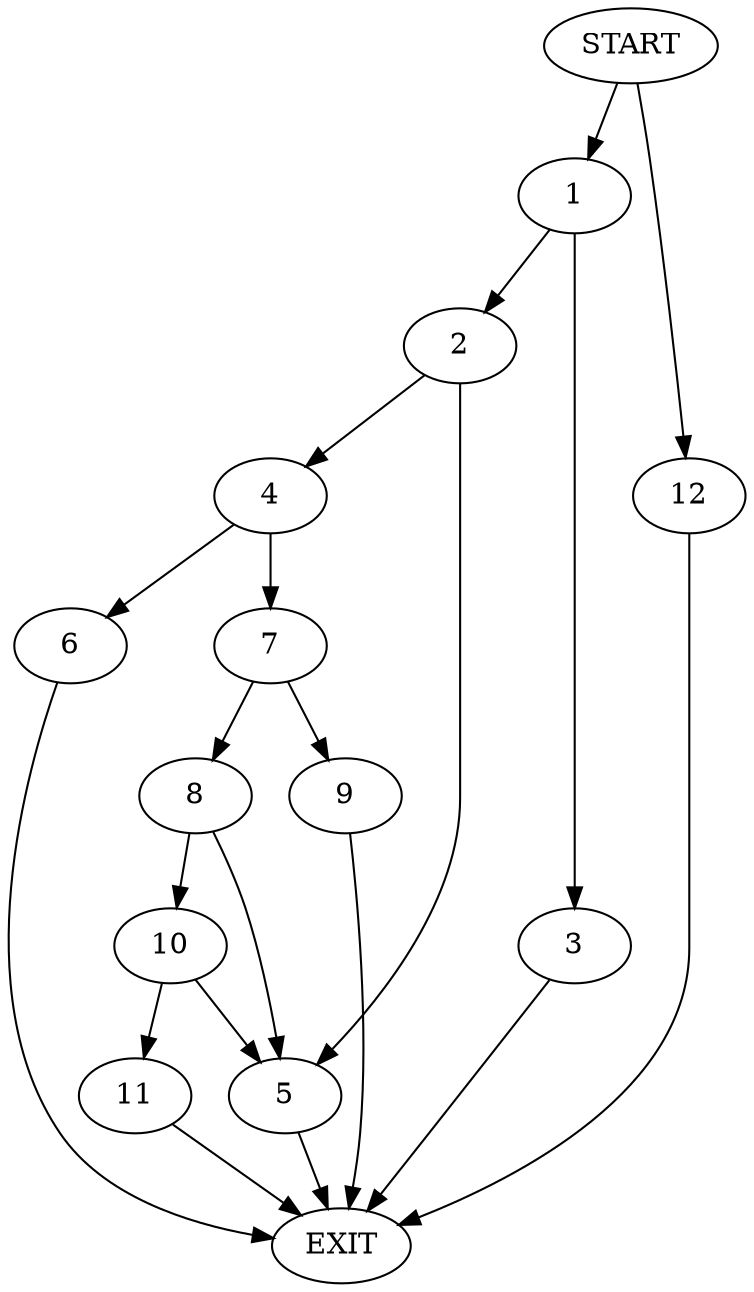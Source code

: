 digraph {
0 [label="START"]
13 [label="EXIT"]
0 -> 1
1 -> 2
1 -> 3
3 -> 13
2 -> 4
2 -> 5
4 -> 6
4 -> 7
5 -> 13
6 -> 13
7 -> 8
7 -> 9
9 -> 13
8 -> 10
8 -> 5
10 -> 11
10 -> 5
11 -> 13
0 -> 12
12 -> 13
}
